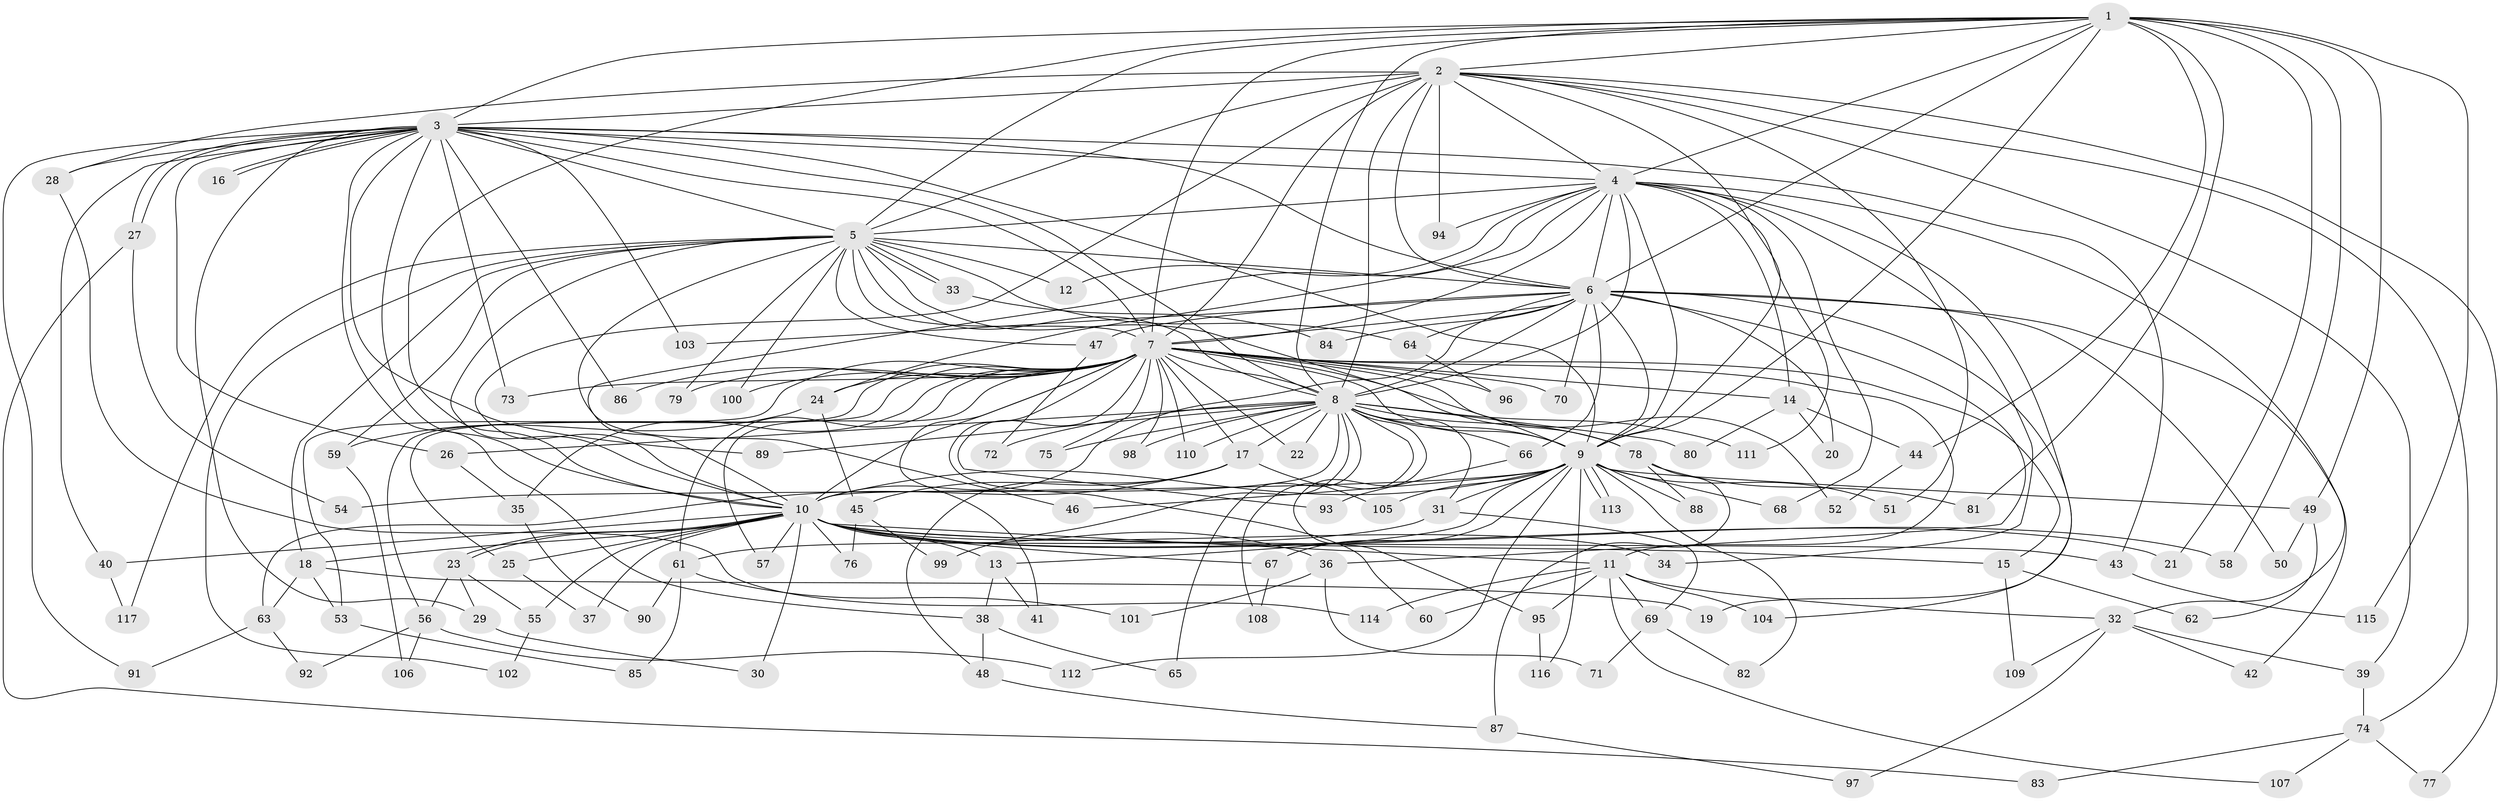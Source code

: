 // coarse degree distribution, {24: 0.010869565217391304, 37: 0.010869565217391304, 29: 0.010869565217391304, 19: 0.010869565217391304, 17: 0.010869565217391304, 22: 0.010869565217391304, 25: 0.010869565217391304, 9: 0.010869565217391304, 2: 0.5217391304347826, 6: 0.03260869565217391, 5: 0.05434782608695652, 4: 0.08695652173913043, 8: 0.010869565217391304, 3: 0.1956521739130435, 1: 0.010869565217391304}
// Generated by graph-tools (version 1.1) at 2025/41/03/06/25 10:41:40]
// undirected, 117 vertices, 259 edges
graph export_dot {
graph [start="1"]
  node [color=gray90,style=filled];
  1;
  2;
  3;
  4;
  5;
  6;
  7;
  8;
  9;
  10;
  11;
  12;
  13;
  14;
  15;
  16;
  17;
  18;
  19;
  20;
  21;
  22;
  23;
  24;
  25;
  26;
  27;
  28;
  29;
  30;
  31;
  32;
  33;
  34;
  35;
  36;
  37;
  38;
  39;
  40;
  41;
  42;
  43;
  44;
  45;
  46;
  47;
  48;
  49;
  50;
  51;
  52;
  53;
  54;
  55;
  56;
  57;
  58;
  59;
  60;
  61;
  62;
  63;
  64;
  65;
  66;
  67;
  68;
  69;
  70;
  71;
  72;
  73;
  74;
  75;
  76;
  77;
  78;
  79;
  80;
  81;
  82;
  83;
  84;
  85;
  86;
  87;
  88;
  89;
  90;
  91;
  92;
  93;
  94;
  95;
  96;
  97;
  98;
  99;
  100;
  101;
  102;
  103;
  104;
  105;
  106;
  107;
  108;
  109;
  110;
  111;
  112;
  113;
  114;
  115;
  116;
  117;
  1 -- 2;
  1 -- 3;
  1 -- 4;
  1 -- 5;
  1 -- 6;
  1 -- 7;
  1 -- 8;
  1 -- 9;
  1 -- 10;
  1 -- 21;
  1 -- 44;
  1 -- 49;
  1 -- 58;
  1 -- 81;
  1 -- 115;
  2 -- 3;
  2 -- 4;
  2 -- 5;
  2 -- 6;
  2 -- 7;
  2 -- 8;
  2 -- 9;
  2 -- 10;
  2 -- 28;
  2 -- 39;
  2 -- 51;
  2 -- 74;
  2 -- 77;
  2 -- 94;
  3 -- 4;
  3 -- 5;
  3 -- 6;
  3 -- 7;
  3 -- 8;
  3 -- 9;
  3 -- 10;
  3 -- 16;
  3 -- 16;
  3 -- 26;
  3 -- 27;
  3 -- 27;
  3 -- 28;
  3 -- 29;
  3 -- 38;
  3 -- 40;
  3 -- 43;
  3 -- 73;
  3 -- 86;
  3 -- 89;
  3 -- 91;
  3 -- 103;
  4 -- 5;
  4 -- 6;
  4 -- 7;
  4 -- 8;
  4 -- 9;
  4 -- 10;
  4 -- 12;
  4 -- 14;
  4 -- 19;
  4 -- 24;
  4 -- 32;
  4 -- 34;
  4 -- 68;
  4 -- 94;
  4 -- 111;
  5 -- 6;
  5 -- 7;
  5 -- 8;
  5 -- 9;
  5 -- 10;
  5 -- 12;
  5 -- 18;
  5 -- 33;
  5 -- 33;
  5 -- 46;
  5 -- 47;
  5 -- 59;
  5 -- 64;
  5 -- 79;
  5 -- 100;
  5 -- 102;
  5 -- 117;
  6 -- 7;
  6 -- 8;
  6 -- 9;
  6 -- 10;
  6 -- 20;
  6 -- 36;
  6 -- 42;
  6 -- 47;
  6 -- 50;
  6 -- 64;
  6 -- 66;
  6 -- 70;
  6 -- 84;
  6 -- 103;
  6 -- 104;
  7 -- 8;
  7 -- 9;
  7 -- 10;
  7 -- 11;
  7 -- 14;
  7 -- 15;
  7 -- 17;
  7 -- 22;
  7 -- 24;
  7 -- 25;
  7 -- 35;
  7 -- 41;
  7 -- 52;
  7 -- 53;
  7 -- 56;
  7 -- 57;
  7 -- 60;
  7 -- 61;
  7 -- 70;
  7 -- 73;
  7 -- 75;
  7 -- 78;
  7 -- 79;
  7 -- 86;
  7 -- 93;
  7 -- 96;
  7 -- 98;
  7 -- 100;
  7 -- 110;
  8 -- 9;
  8 -- 10;
  8 -- 17;
  8 -- 22;
  8 -- 26;
  8 -- 31;
  8 -- 65;
  8 -- 66;
  8 -- 72;
  8 -- 75;
  8 -- 78;
  8 -- 80;
  8 -- 89;
  8 -- 95;
  8 -- 98;
  8 -- 99;
  8 -- 108;
  8 -- 110;
  8 -- 111;
  9 -- 10;
  9 -- 13;
  9 -- 31;
  9 -- 46;
  9 -- 49;
  9 -- 51;
  9 -- 54;
  9 -- 67;
  9 -- 68;
  9 -- 82;
  9 -- 88;
  9 -- 105;
  9 -- 112;
  9 -- 113;
  9 -- 113;
  9 -- 116;
  10 -- 11;
  10 -- 13;
  10 -- 15;
  10 -- 18;
  10 -- 21;
  10 -- 23;
  10 -- 23;
  10 -- 25;
  10 -- 30;
  10 -- 34;
  10 -- 36;
  10 -- 37;
  10 -- 40;
  10 -- 43;
  10 -- 55;
  10 -- 57;
  10 -- 58;
  10 -- 67;
  10 -- 76;
  11 -- 32;
  11 -- 60;
  11 -- 69;
  11 -- 95;
  11 -- 104;
  11 -- 107;
  11 -- 114;
  13 -- 38;
  13 -- 41;
  14 -- 20;
  14 -- 44;
  14 -- 80;
  15 -- 62;
  15 -- 109;
  17 -- 45;
  17 -- 48;
  17 -- 63;
  17 -- 105;
  18 -- 19;
  18 -- 53;
  18 -- 63;
  23 -- 29;
  23 -- 55;
  23 -- 56;
  24 -- 45;
  24 -- 59;
  25 -- 37;
  26 -- 35;
  27 -- 54;
  27 -- 83;
  28 -- 114;
  29 -- 30;
  31 -- 61;
  31 -- 69;
  32 -- 39;
  32 -- 42;
  32 -- 97;
  32 -- 109;
  33 -- 84;
  35 -- 90;
  36 -- 71;
  36 -- 101;
  38 -- 48;
  38 -- 65;
  39 -- 74;
  40 -- 117;
  43 -- 115;
  44 -- 52;
  45 -- 76;
  45 -- 99;
  47 -- 72;
  48 -- 87;
  49 -- 50;
  49 -- 62;
  53 -- 85;
  55 -- 102;
  56 -- 92;
  56 -- 106;
  56 -- 112;
  59 -- 106;
  61 -- 85;
  61 -- 90;
  61 -- 101;
  63 -- 91;
  63 -- 92;
  64 -- 96;
  66 -- 93;
  67 -- 108;
  69 -- 71;
  69 -- 82;
  74 -- 77;
  74 -- 83;
  74 -- 107;
  78 -- 81;
  78 -- 87;
  78 -- 88;
  87 -- 97;
  95 -- 116;
}
